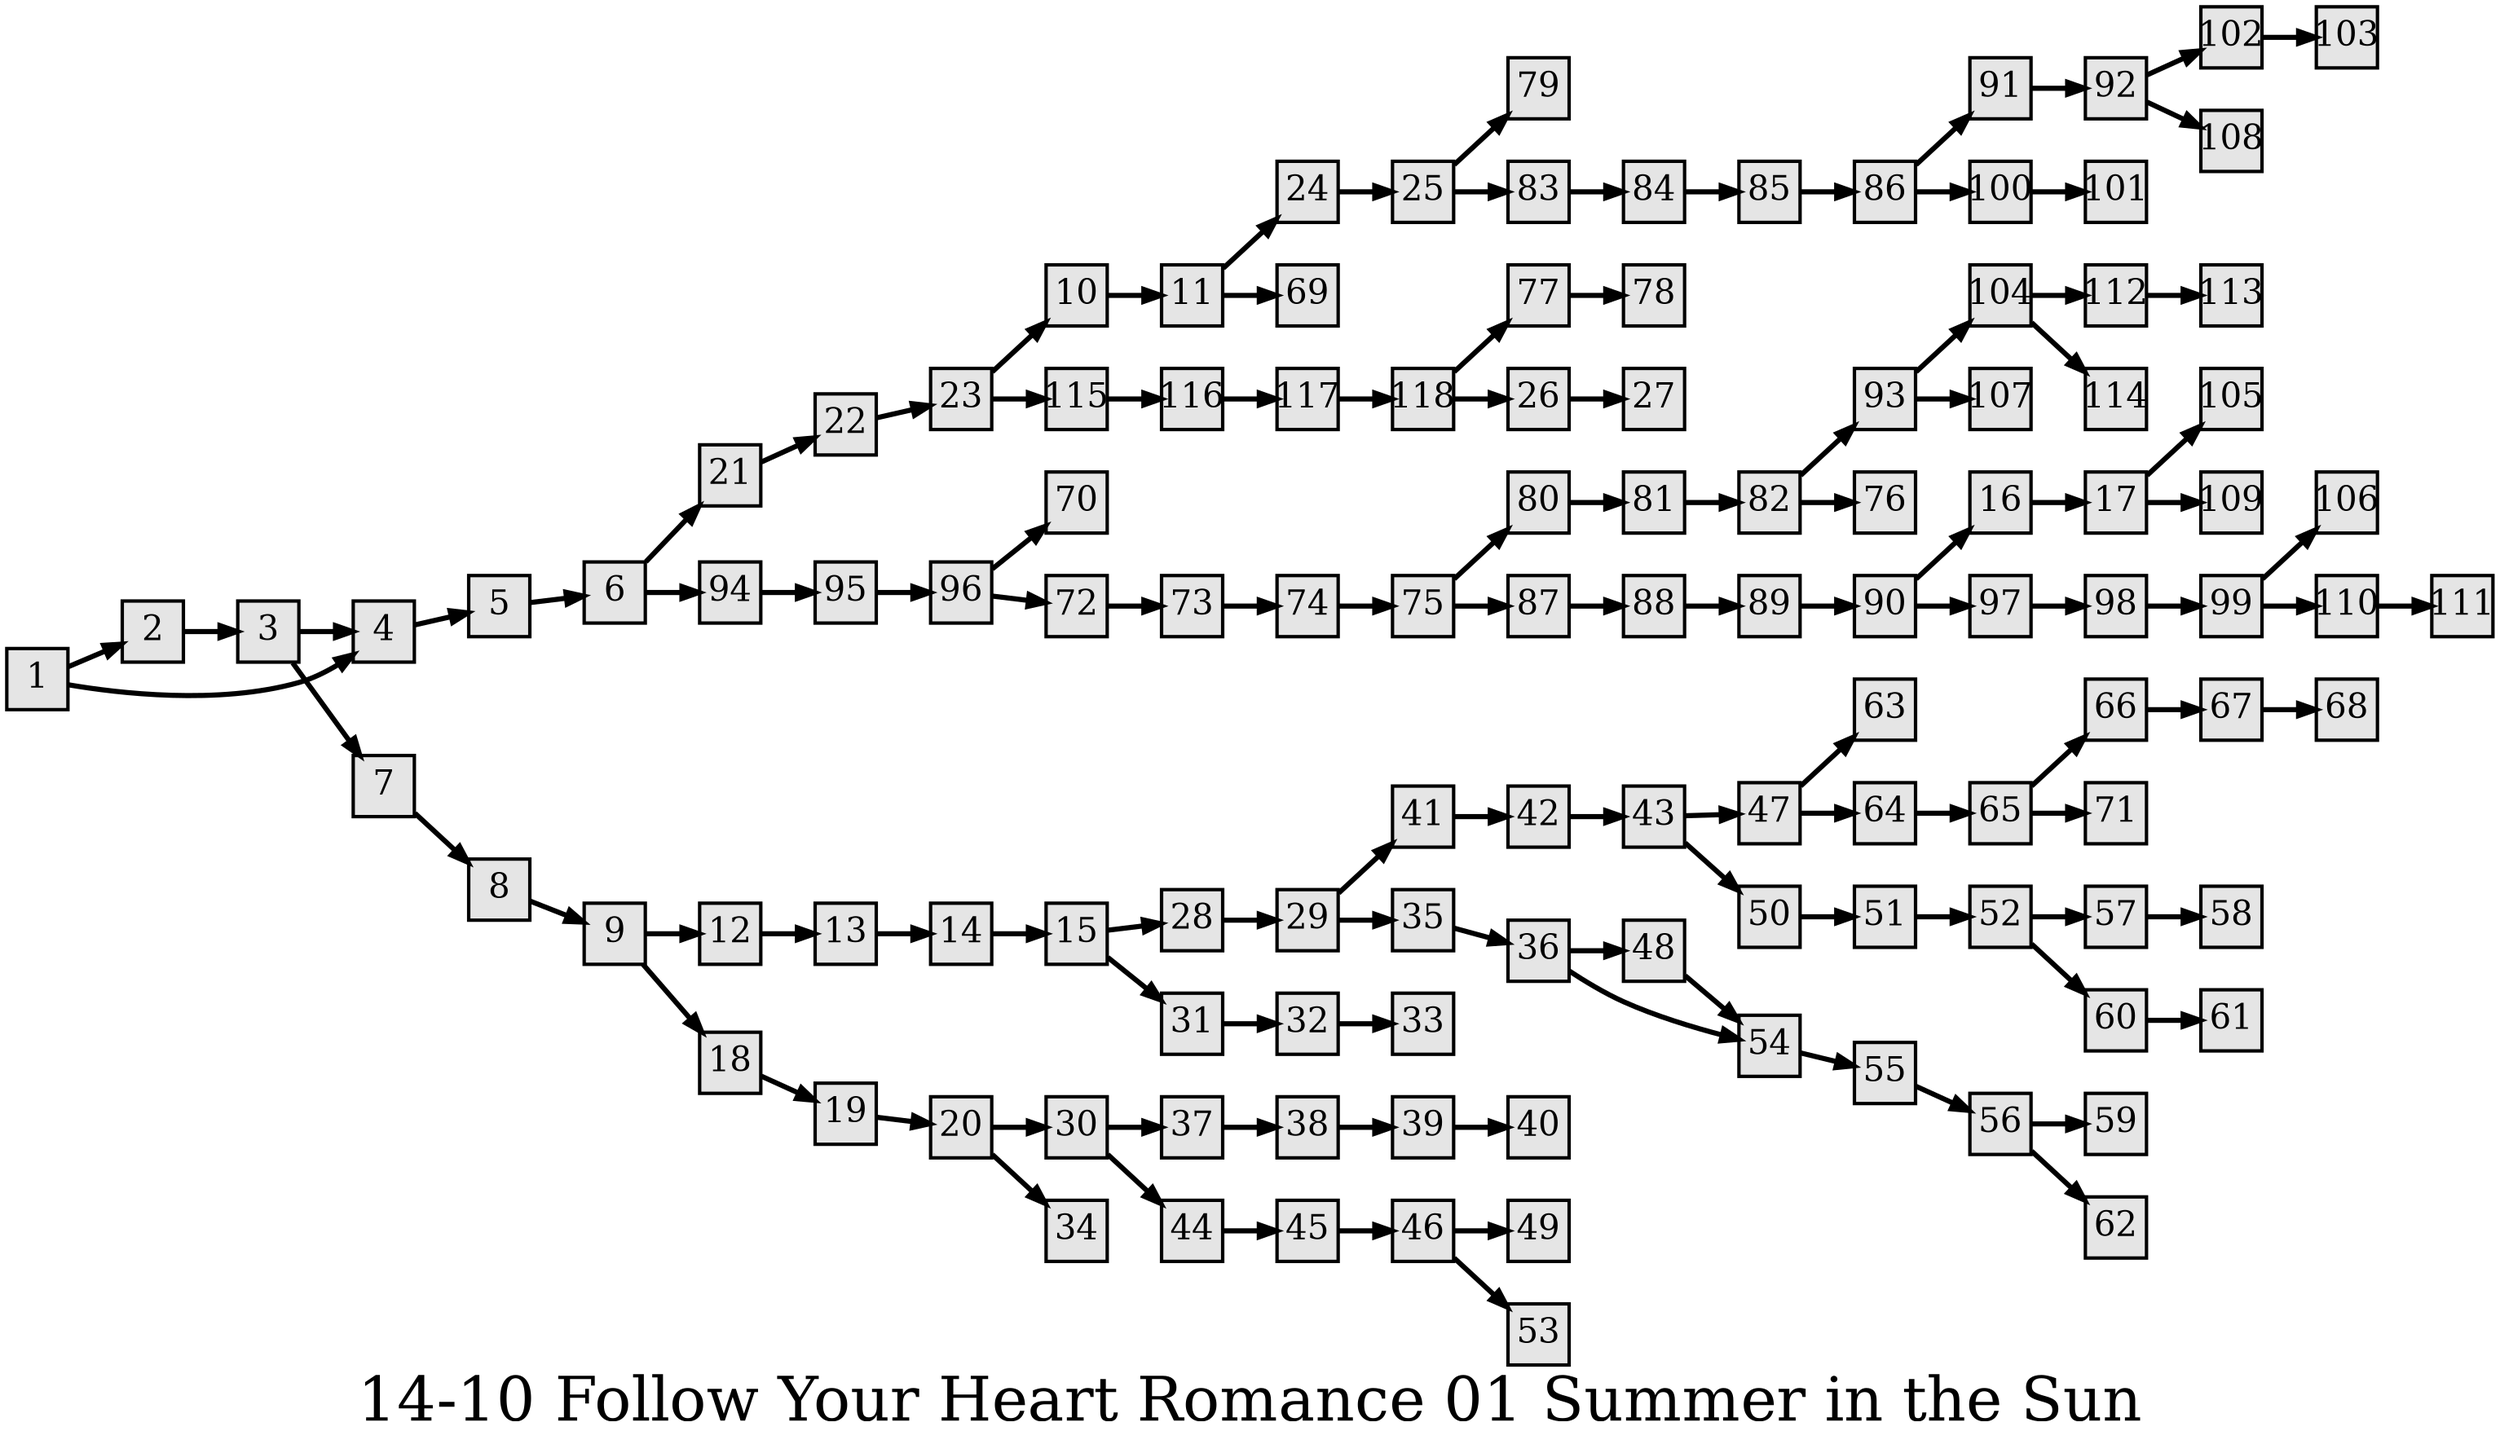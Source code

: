 digraph g{
  graph [ label="14-10 Follow Your Heart Romance 01 Summer in the Sun" rankdir=LR, ordering=out, fontsize=36, nodesep="0.35", ranksep="0.45"];
  node  [shape=rect, penwidth=2, fontsize=20, style=filled, fillcolor=grey90, margin="0,0", labelfloat=true, regular=true, fixedsize=true];
  edge  [labelfloat=true, penwidth=3, fontsize=12];
  1 -> 2;
  1 -> 4;
  2 -> 3;
  3 -> 4;
  3 -> 7;
  4 -> 5;
  5 -> 6;
  6 -> 21;
  6 -> 94;
  7 -> 8;
  8 -> 9;
  9 -> 12;
  9 -> 18;
  10 -> 11;
  11 -> 24;
  11 -> 69;
  12 -> 13;
  13 -> 14;
  14 -> 15;
  15 -> 28;
  15 -> 31;
  16 -> 17;
  17 -> 105;
  17 -> 109;
  18 -> 19;
  19 -> 20;
  20 -> 30;
  20 -> 34;
  21 -> 22;
  22 -> 23;
  23 -> 10;
  23 -> 115;
  24 -> 25;
  25 -> 79;
  25 -> 83;
  26 -> 27;
  27;
  28 -> 29;
  29 -> 41;
  29 -> 35;
  30 -> 37;
  30 -> 44;
  31 -> 32;
  32 -> 33;
  33;
  34;
  35 -> 36;
  36 -> 48;
  36 -> 54;
  37 -> 38;
  38 -> 39;
  39 -> 40;
  40;
  41 -> 42;
  42 -> 43;
  43 -> 47;
  43 -> 50;
  44 -> 45;
  45 -> 46;
  46 -> 49;
  46 -> 53;
  47 -> 63;
  47 -> 64;
  48 -> 54;
  49;
  50 -> 51;
  51 -> 52;
  52 -> 57;
  52 -> 60;
  53;
  54 -> 55;
  55 -> 56;
  56 -> 59;
  56 -> 62;
  57 -> 58;
  58;
  59;
  60 -> 61;
  61;
  62;
  63;
  64 -> 65;
  65 -> 66;
  65 -> 71;
  66 -> 67;
  67 -> 68;
  68;
  69;
  70;
  71;
  72 -> 73;
  73 -> 74;
  74 -> 75;
  75 -> 80;
  75 -> 87;
  76;
  77 -> 78;
  78;
  79;
  80 -> 81;
  81 -> 82;
  82 -> 93;
  82 -> 76;
  83 -> 84;
  84 -> 85;
  85 -> 86;
  86 -> 91;
  86 -> 100;
  87 -> 88;
  88 -> 89;
  89 -> 90;
  90 -> 16;
  90 -> 97;
  91 -> 92;
  92 -> 102;
  92 -> 108;
  93 -> 104;
  93 -> 107;
  94 -> 95;
  95 -> 96;
  96 -> 70;
  96 -> 72;
  97 -> 98;
  98 -> 99;
  99 -> 106;
  99 -> 110;
  100 -> 101;
  101;
  102 -> 103;
  103;
  104 -> 112;
  104 -> 114;
  105;
  106;
  107;
  108;
  109;
  110 -> 111;
  111;
  112 -> 113;
  113;
  114;
  115 -> 116;
  116 -> 117;
  117 -> 118;
  118 -> 77;
  118 -> 26;
}

